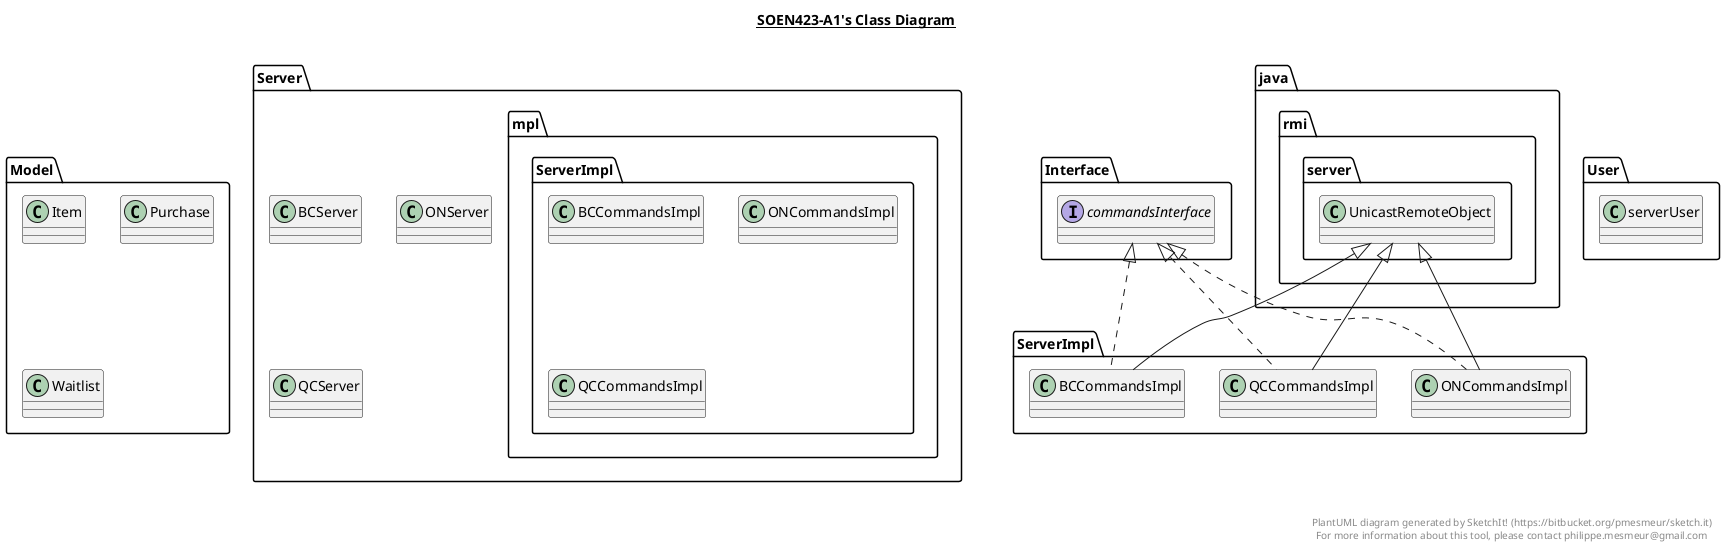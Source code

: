 @startuml

title __SOEN423-A1's Class Diagram__\n

  namespace Interface {
    interface Interface.commandsInterface {
    }
  }
  

  namespace Model {
    class Model.Item {
    }
  }
  

  namespace Model {
    class Model.Purchase {
    }
  }
  

  namespace Model {
    class Model.Waitlist {
    }
  }
  

  namespace Server {
    class Server.BCServer {
    }
  }
  

  namespace Server {
    class Server.ONServer {
    }
  }
  

  namespace Server {
    class Server.QCServer {
    }
  }
  

  namespace Server {
    namespace mpl {
      class ServerImpl.BCCommandsImpl {
      }
    }
  }
  

  namespace Server {
    namespace mpl {
      class ServerImpl.ONCommandsImpl {
      }
    }
  }
  

  namespace Server {
    namespace mpl {
      class ServerImpl.QCCommandsImpl {
      }
    }
  }
  

  namespace User {
    class User.serverUser {
    }
  }
  

  ServerImpl.BCCommandsImpl .up.|> Interface.commandsInterface
  ServerImpl.BCCommandsImpl -up-|> java.rmi.server.UnicastRemoteObject
  ServerImpl.ONCommandsImpl .up.|> Interface.commandsInterface
  ServerImpl.ONCommandsImpl -up-|> java.rmi.server.UnicastRemoteObject
  ServerImpl.QCCommandsImpl .up.|> Interface.commandsInterface
  ServerImpl.QCCommandsImpl -up-|> java.rmi.server.UnicastRemoteObject


right footer


PlantUML diagram generated by SketchIt! (https://bitbucket.org/pmesmeur/sketch.it)
For more information about this tool, please contact philippe.mesmeur@gmail.com
endfooter

@enduml
